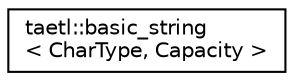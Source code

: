 digraph "Graphical Class Hierarchy"
{
  edge [fontname="Helvetica",fontsize="10",labelfontname="Helvetica",labelfontsize="10"];
  node [fontname="Helvetica",fontsize="10",shape=record];
  rankdir="LR";
  Node0 [label="taetl::basic_string\l\< CharType, Capacity \>",height=0.2,width=0.4,color="black", fillcolor="white", style="filled",URL="$classtaetl_1_1basic__string.html",tooltip="basic_string class with fixed size capacity. "];
}

